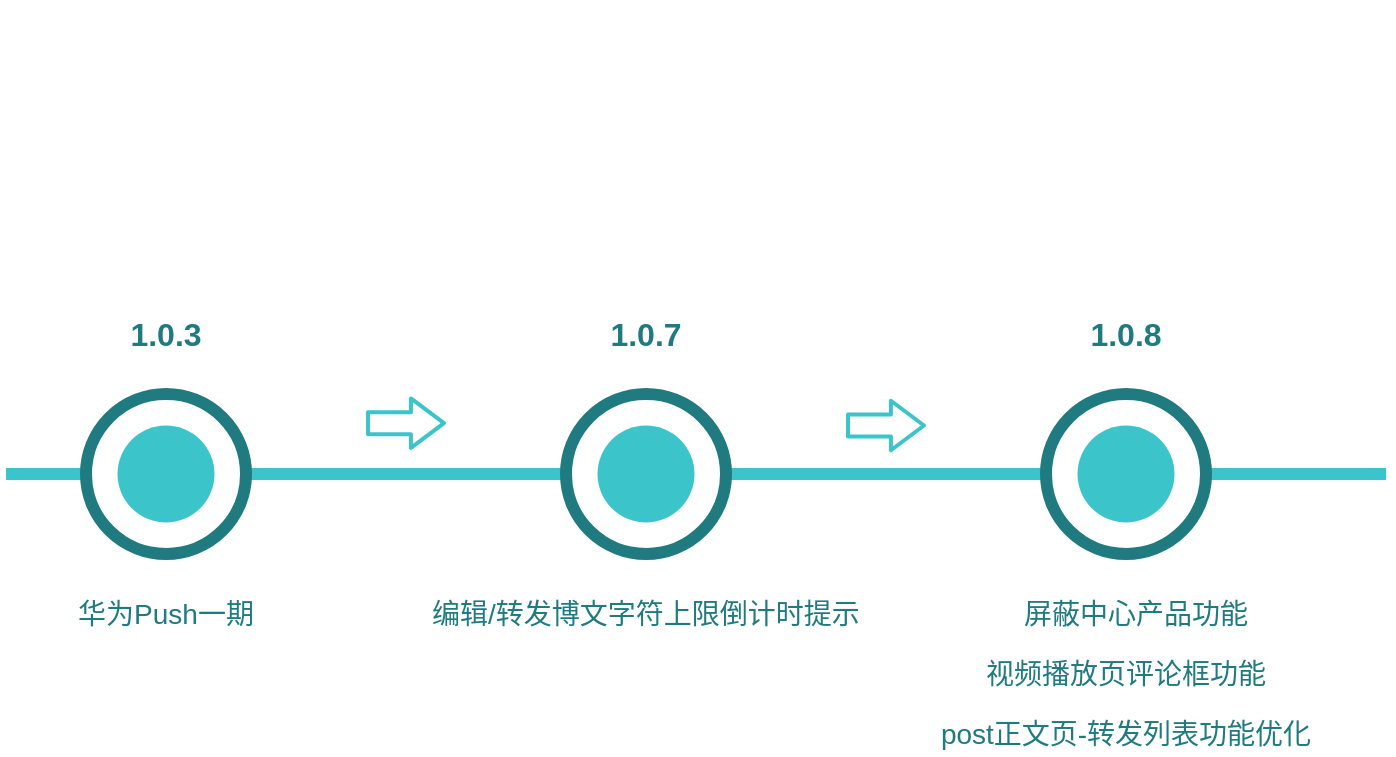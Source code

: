 <mxfile version="15.2.9" type="github"><diagram id="6j3o663uYYTijz5Zx_yT" name="Page-1"><mxGraphModel dx="978" dy="641" grid="1" gridSize="10" guides="1" tooltips="1" connect="1" arrows="1" fold="1" page="1" pageScale="1" pageWidth="827" pageHeight="1169" math="0" shadow="0"><root><mxCell id="0"/><mxCell id="1" parent="0"/><mxCell id="HoY4fek7jwNy7tROTmGP-2" value="" style="endArrow=none;html=1;strokeWidth=6;fontSize=14;fontColor=#000000;strokeColor=#3BC5CA;" parent="1" edge="1"><mxGeometry width="50" height="50" relative="1" as="geometry"><mxPoint x="60" y="500" as="sourcePoint"/><mxPoint x="750" y="500" as="targetPoint"/></mxGeometry></mxCell><mxCell id="HoY4fek7jwNy7tROTmGP-11" value="" style="ellipse;whiteSpace=wrap;html=1;aspect=fixed;shadow=0;strokeWidth=6;fontSize=14;fontColor=#000000;fillColor=#FFFFFF;strokeColor=#1F7B80;" parent="1" vertex="1"><mxGeometry x="580" y="460" width="80" height="80" as="geometry"/></mxCell><mxCell id="HoY4fek7jwNy7tROTmGP-12" value="" style="ellipse;whiteSpace=wrap;html=1;aspect=fixed;shadow=0;strokeWidth=5;fontSize=14;fontColor=#000000;strokeColor=none;fillColor=#3BC5CA;" parent="1" vertex="1"><mxGeometry x="595.75" y="475.75" width="48.5" height="48.5" as="geometry"/></mxCell><mxCell id="HoY4fek7jwNy7tROTmGP-15" value="" style="ellipse;whiteSpace=wrap;html=1;aspect=fixed;shadow=0;strokeWidth=6;fontSize=14;fontColor=#000000;fillColor=#FFFFFF;strokeColor=#1F7B80;" parent="1" vertex="1"><mxGeometry x="340" y="460" width="80" height="80" as="geometry"/></mxCell><mxCell id="HoY4fek7jwNy7tROTmGP-16" value="" style="ellipse;whiteSpace=wrap;html=1;aspect=fixed;shadow=0;strokeWidth=5;fontSize=14;fontColor=#000000;strokeColor=none;fillColor=#3BC5CA;" parent="1" vertex="1"><mxGeometry x="355.75" y="475.75" width="48.5" height="48.5" as="geometry"/></mxCell><mxCell id="HoY4fek7jwNy7tROTmGP-19" value="" style="ellipse;whiteSpace=wrap;html=1;aspect=fixed;shadow=0;strokeWidth=6;fontSize=14;fontColor=#000000;fillColor=#FFFFFF;strokeColor=#1F7B80;" parent="1" vertex="1"><mxGeometry x="100" y="460" width="80" height="80" as="geometry"/></mxCell><mxCell id="HoY4fek7jwNy7tROTmGP-20" value="" style="ellipse;whiteSpace=wrap;html=1;aspect=fixed;shadow=0;strokeWidth=5;fontSize=14;fontColor=#000000;strokeColor=none;fillColor=#3BC5CA;" parent="1" vertex="1"><mxGeometry x="115.75" y="475.75" width="48.5" height="48.5" as="geometry"/></mxCell><mxCell id="HoY4fek7jwNy7tROTmGP-24" value="&lt;span style=&quot;font-size: 16px&quot;&gt;&lt;b&gt;1.0.3&lt;/b&gt;&lt;/span&gt;" style="text;html=1;strokeColor=none;fillColor=none;align=center;verticalAlign=middle;whiteSpace=wrap;rounded=0;shadow=0;fontSize=14;fontColor=#1F7B80;" parent="1" vertex="1"><mxGeometry x="85" y="420" width="110" height="20" as="geometry"/></mxCell><mxCell id="HoY4fek7jwNy7tROTmGP-25" value="华为Push一期" style="text;html=1;strokeColor=none;fillColor=none;align=center;verticalAlign=middle;whiteSpace=wrap;rounded=0;fontSize=14;fontStyle=0;fontColor=#1F7B80;" parent="1" vertex="1"><mxGeometry x="90" y="560" width="100" height="20" as="geometry"/></mxCell><mxCell id="HoY4fek7jwNy7tROTmGP-28" value="&lt;span style=&quot;font-size: 16px&quot;&gt;&lt;b&gt;1.0.7&lt;/b&gt;&lt;/span&gt;" style="text;html=1;strokeColor=none;fillColor=none;align=center;verticalAlign=middle;whiteSpace=wrap;rounded=0;shadow=0;fontSize=14;fontColor=#1F7B80;" parent="1" vertex="1"><mxGeometry x="325" y="420" width="110" height="20" as="geometry"/></mxCell><mxCell id="HoY4fek7jwNy7tROTmGP-31" value="&lt;span style=&quot;font-size: 16px&quot;&gt;&lt;b&gt;1.0.8&lt;/b&gt;&lt;/span&gt;" style="text;html=1;strokeColor=none;fillColor=none;align=center;verticalAlign=middle;whiteSpace=wrap;rounded=0;shadow=0;fontSize=14;fontColor=#1F7B80;" parent="1" vertex="1"><mxGeometry x="565" y="420" width="110" height="20" as="geometry"/></mxCell><mxCell id="HoY4fek7jwNy7tROTmGP-53" value="" style="shape=flexArrow;endArrow=classic;html=1;strokeWidth=3;fontSize=14;fontColor=#FF0000;width=7.059;endSize=4.388;dashed=1;dashPattern=1 1;strokeColor=none;" parent="1" edge="1"><mxGeometry width="50" height="50" relative="1" as="geometry"><mxPoint x="695" y="280" as="sourcePoint"/><mxPoint x="740" y="280" as="targetPoint"/></mxGeometry></mxCell><mxCell id="HoY4fek7jwNy7tROTmGP-55" value="" style="shape=flexArrow;endArrow=classic;html=1;strokeWidth=2;fontSize=14;endWidth=11.765;endSize=4.847;fontColor=#1F7B80;strokeColor=#3BC5CA;" parent="1" edge="1"><mxGeometry width="50" height="50" relative="1" as="geometry"><mxPoint x="240" y="474.57" as="sourcePoint"/><mxPoint x="280" y="474.57" as="targetPoint"/></mxGeometry></mxCell><mxCell id="HoY4fek7jwNy7tROTmGP-56" value="" style="shape=flexArrow;endArrow=classic;html=1;strokeWidth=2;fontSize=14;fontColor=#FF0000;endWidth=11.765;endSize=4.847;strokeColor=#3BC5CA;" parent="1" edge="1"><mxGeometry width="50" height="50" relative="1" as="geometry"><mxPoint x="480" y="475.75" as="sourcePoint"/><mxPoint x="520" y="475.75" as="targetPoint"/></mxGeometry></mxCell><mxCell id="bhSA8Jh52huep1TIlICm-2" value="编辑/转发博文字符上限倒计时提示" style="text;html=1;strokeColor=none;fillColor=none;align=center;verticalAlign=middle;whiteSpace=wrap;rounded=0;fontSize=14;fontStyle=0;fontColor=#1F7B80;" parent="1" vertex="1"><mxGeometry x="265" y="560" width="230" height="20" as="geometry"/></mxCell><mxCell id="bhSA8Jh52huep1TIlICm-3" value="post正文页-转发列表功能优化" style="text;html=1;strokeColor=none;fillColor=none;align=center;verticalAlign=middle;whiteSpace=wrap;rounded=0;fontSize=14;fontStyle=0;fontColor=#1F7B80;" parent="1" vertex="1"><mxGeometry x="515" y="620" width="210" height="20" as="geometry"/></mxCell><mxCell id="bhSA8Jh52huep1TIlICm-4" value="视频播放页评论框功能" style="text;html=1;strokeColor=none;fillColor=none;align=center;verticalAlign=middle;whiteSpace=wrap;rounded=0;fontSize=14;fontStyle=0;fontColor=#1F7B80;" parent="1" vertex="1"><mxGeometry x="522" y="590" width="196" height="20" as="geometry"/></mxCell><mxCell id="bhSA8Jh52huep1TIlICm-5" value="屏蔽中心产品功能" style="text;html=1;strokeColor=none;fillColor=none;align=center;verticalAlign=middle;whiteSpace=wrap;rounded=0;fontSize=14;fontStyle=0;fontColor=#1F7B80;" parent="1" vertex="1"><mxGeometry x="565" y="560" width="120" height="20" as="geometry"/></mxCell></root></mxGraphModel></diagram></mxfile>